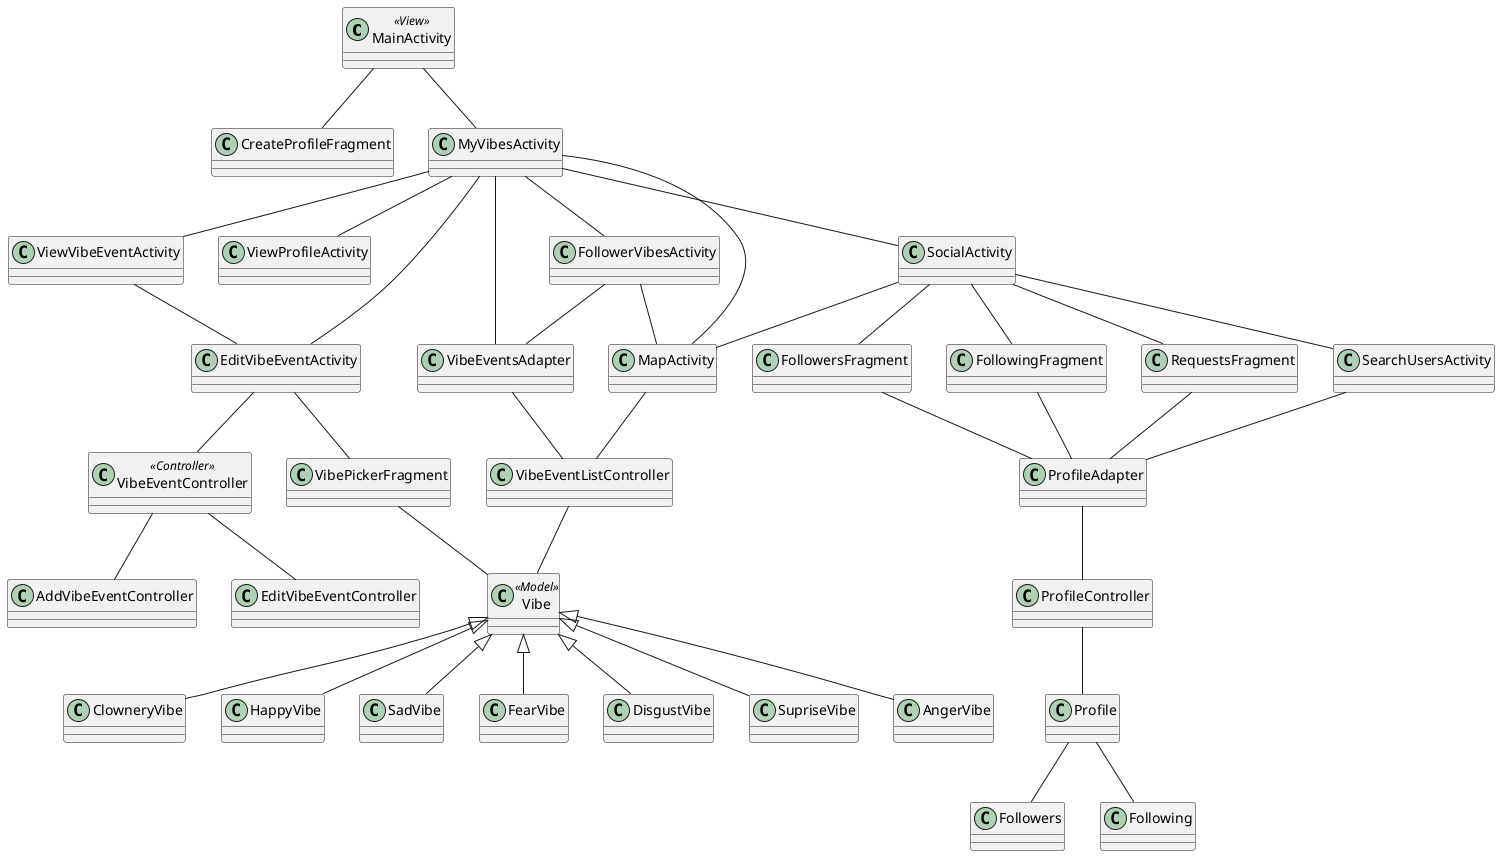 @startuml UML

' skinparam class {
' 	BackgroundColor PaleGreen
' 	ArrowColor SeaGreen
' 	BorderColor SpringGreen

' 	BackgroundColor<<View>> Wheat
' 	BorderColor<<View>> Tomato

' 	BackgroundColor<<Controller>> BlueViolet
' 	BorderColor<<Controller>> White
'     FontColor<<Controller>> White

' 	BackgroundColor<<Model>> Wheat
' 	BorderColor<<Model>> Tomato


' }
' skinparam stereotypeCBackgroundColor YellowGreen
' skinparam stereotypeCBackgroundColor<< View >> DimGra
' skinparam stereotypeCBackgroundColor<< Controller >> DimGra
' skinparam stereotypeCBackgroundColor<< Model >> Purple

skinparam ClassAttributeIconSize 0

class MainActivity <<View>> {
    
}

class Vibe <<Model>> {

}

class VibeEventController <<Controller>> {

}

MainActivity -- CreateProfileFragment
MainActivity -- MyVibesActivity

MyVibesActivity -- ViewVibeEventActivity
MyVibesActivity -- ViewProfileActivity
MyVibesActivity -- EditVibeEventActivity
MyVibesActivity -- VibeEventsAdapter
MyVibesActivity -- FollowerVibesActivity
MyVibesActivity -- MapActivity
MyVibesActivity -- SocialActivity

ViewVibeEventActivity -- EditVibeEventActivity

EditVibeEventActivity -- VibePickerFragment
EditVibeEventActivity -- VibeEventController

VibeEventsAdapter -- VibeEventListController

FollowerVibesActivity -- VibeEventsAdapter
FollowerVibesActivity -- MapActivity

SocialActivity -- FollowersFragment
SocialActivity -- FollowingFragment
SocialActivity -- RequestsFragment
SocialActivity -- SearchUsersActivity
SocialActivity -- MapActivity

VibePickerFragment -- Vibe

VibeEventController -- AddVibeEventController
VibeEventController -- EditVibeEventController

VibeEventListController -- Vibe

MapActivity -- VibeEventListController

FollowersFragment -- ProfileAdapter
FollowingFragment -- ProfileAdapter
RequestsFragment -- ProfileAdapter
SearchUsersActivity -- ProfileAdapter

Vibe <|-- ClowneryVibe
Vibe <|-- HappyVibe
Vibe <|-- SadVibe
Vibe <|-- FearVibe
Vibe <|-- DisgustVibe
Vibe <|-- SupriseVibe
Vibe <|-- AngerVibe

ProfileAdapter -- ProfileController

ProfileController -- Profile

Profile -- Followers
Profile -- Following
    
@enduml